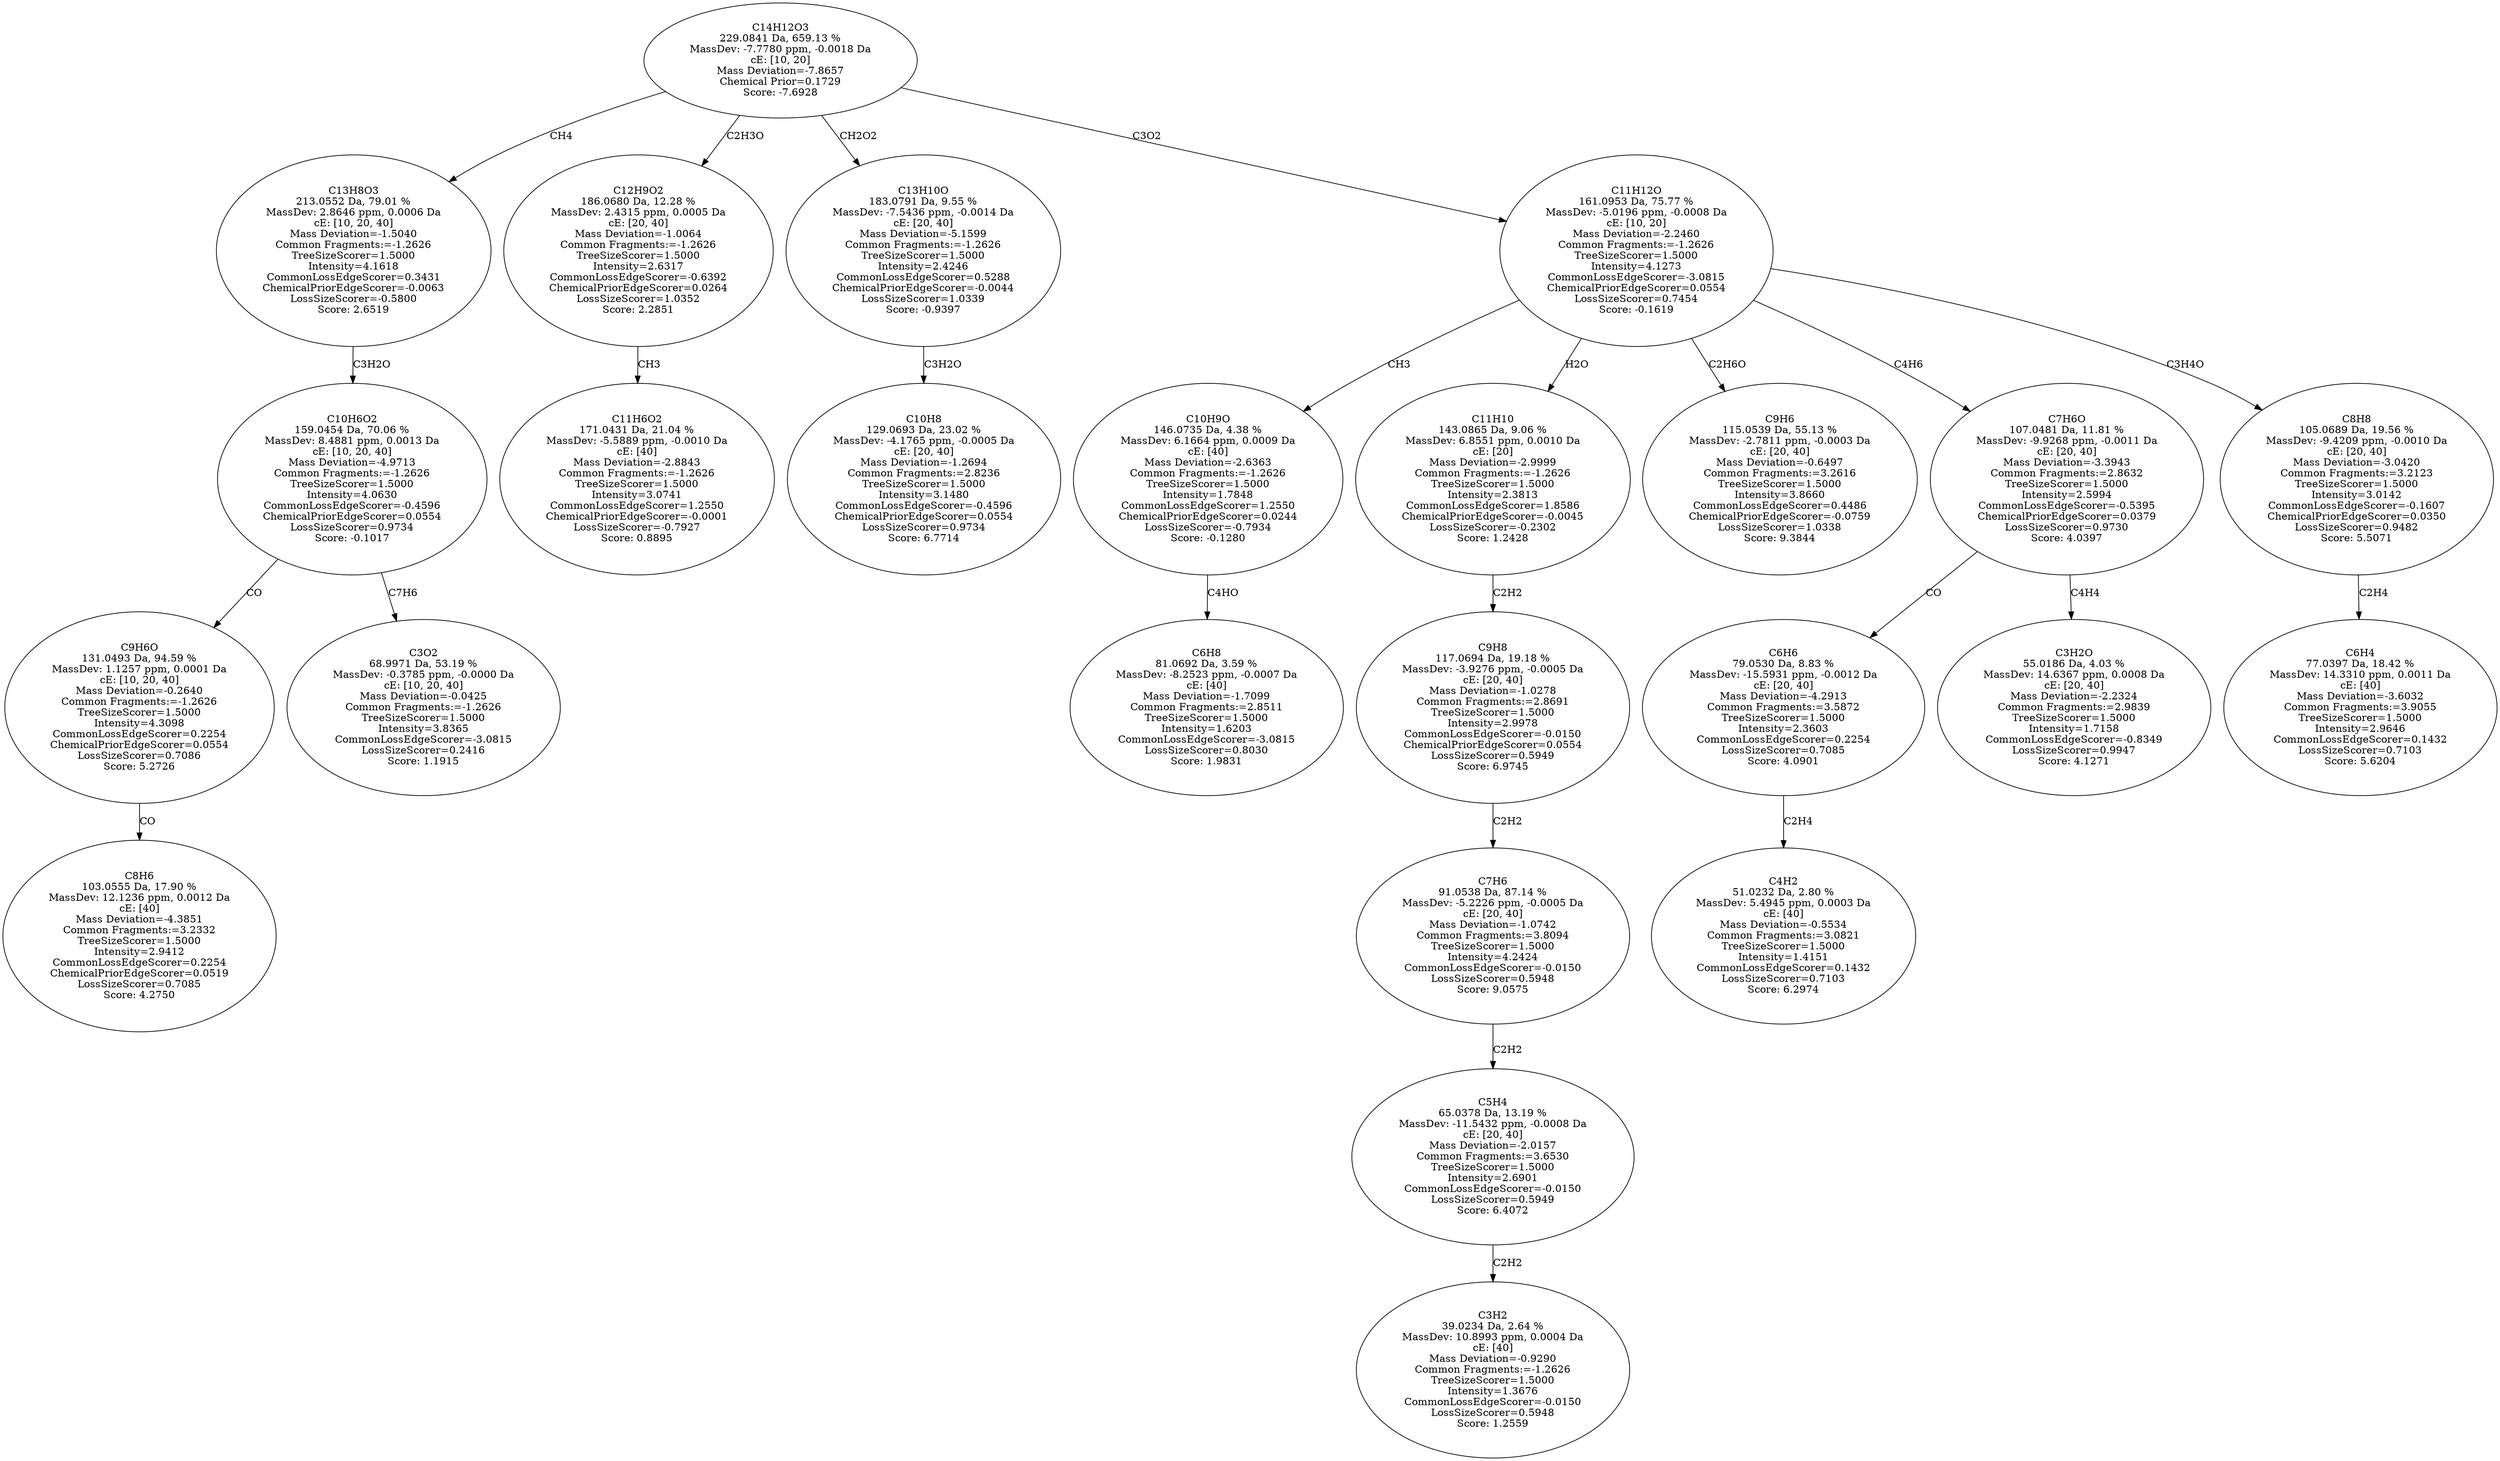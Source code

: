 strict digraph {
v1 [label="C8H6\n103.0555 Da, 17.90 %\nMassDev: 12.1236 ppm, 0.0012 Da\ncE: [40]\nMass Deviation=-4.3851\nCommon Fragments:=3.2332\nTreeSizeScorer=1.5000\nIntensity=2.9412\nCommonLossEdgeScorer=0.2254\nChemicalPriorEdgeScorer=0.0519\nLossSizeScorer=0.7085\nScore: 4.2750"];
v2 [label="C9H6O\n131.0493 Da, 94.59 %\nMassDev: 1.1257 ppm, 0.0001 Da\ncE: [10, 20, 40]\nMass Deviation=-0.2640\nCommon Fragments:=-1.2626\nTreeSizeScorer=1.5000\nIntensity=4.3098\nCommonLossEdgeScorer=0.2254\nChemicalPriorEdgeScorer=0.0554\nLossSizeScorer=0.7086\nScore: 5.2726"];
v3 [label="C3O2\n68.9971 Da, 53.19 %\nMassDev: -0.3785 ppm, -0.0000 Da\ncE: [10, 20, 40]\nMass Deviation=-0.0425\nCommon Fragments:=-1.2626\nTreeSizeScorer=1.5000\nIntensity=3.8365\nCommonLossEdgeScorer=-3.0815\nLossSizeScorer=0.2416\nScore: 1.1915"];
v4 [label="C10H6O2\n159.0454 Da, 70.06 %\nMassDev: 8.4881 ppm, 0.0013 Da\ncE: [10, 20, 40]\nMass Deviation=-4.9713\nCommon Fragments:=-1.2626\nTreeSizeScorer=1.5000\nIntensity=4.0630\nCommonLossEdgeScorer=-0.4596\nChemicalPriorEdgeScorer=0.0554\nLossSizeScorer=0.9734\nScore: -0.1017"];
v5 [label="C13H8O3\n213.0552 Da, 79.01 %\nMassDev: 2.8646 ppm, 0.0006 Da\ncE: [10, 20, 40]\nMass Deviation=-1.5040\nCommon Fragments:=-1.2626\nTreeSizeScorer=1.5000\nIntensity=4.1618\nCommonLossEdgeScorer=0.3431\nChemicalPriorEdgeScorer=-0.0063\nLossSizeScorer=-0.5800\nScore: 2.6519"];
v6 [label="C11H6O2\n171.0431 Da, 21.04 %\nMassDev: -5.5889 ppm, -0.0010 Da\ncE: [40]\nMass Deviation=-2.8843\nCommon Fragments:=-1.2626\nTreeSizeScorer=1.5000\nIntensity=3.0741\nCommonLossEdgeScorer=1.2550\nChemicalPriorEdgeScorer=-0.0001\nLossSizeScorer=-0.7927\nScore: 0.8895"];
v7 [label="C12H9O2\n186.0680 Da, 12.28 %\nMassDev: 2.4315 ppm, 0.0005 Da\ncE: [20, 40]\nMass Deviation=-1.0064\nCommon Fragments:=-1.2626\nTreeSizeScorer=1.5000\nIntensity=2.6317\nCommonLossEdgeScorer=-0.6392\nChemicalPriorEdgeScorer=0.0264\nLossSizeScorer=1.0352\nScore: 2.2851"];
v8 [label="C10H8\n129.0693 Da, 23.02 %\nMassDev: -4.1765 ppm, -0.0005 Da\ncE: [20, 40]\nMass Deviation=-1.2694\nCommon Fragments:=2.8236\nTreeSizeScorer=1.5000\nIntensity=3.1480\nCommonLossEdgeScorer=-0.4596\nChemicalPriorEdgeScorer=0.0554\nLossSizeScorer=0.9734\nScore: 6.7714"];
v9 [label="C13H10O\n183.0791 Da, 9.55 %\nMassDev: -7.5436 ppm, -0.0014 Da\ncE: [20, 40]\nMass Deviation=-5.1599\nCommon Fragments:=-1.2626\nTreeSizeScorer=1.5000\nIntensity=2.4246\nCommonLossEdgeScorer=0.5288\nChemicalPriorEdgeScorer=-0.0044\nLossSizeScorer=1.0339\nScore: -0.9397"];
v10 [label="C6H8\n81.0692 Da, 3.59 %\nMassDev: -8.2523 ppm, -0.0007 Da\ncE: [40]\nMass Deviation=-1.7099\nCommon Fragments:=2.8511\nTreeSizeScorer=1.5000\nIntensity=1.6203\nCommonLossEdgeScorer=-3.0815\nLossSizeScorer=0.8030\nScore: 1.9831"];
v11 [label="C10H9O\n146.0735 Da, 4.38 %\nMassDev: 6.1664 ppm, 0.0009 Da\ncE: [40]\nMass Deviation=-2.6363\nCommon Fragments:=-1.2626\nTreeSizeScorer=1.5000\nIntensity=1.7848\nCommonLossEdgeScorer=1.2550\nChemicalPriorEdgeScorer=0.0244\nLossSizeScorer=-0.7934\nScore: -0.1280"];
v12 [label="C3H2\n39.0234 Da, 2.64 %\nMassDev: 10.8993 ppm, 0.0004 Da\ncE: [40]\nMass Deviation=-0.9290\nCommon Fragments:=-1.2626\nTreeSizeScorer=1.5000\nIntensity=1.3676\nCommonLossEdgeScorer=-0.0150\nLossSizeScorer=0.5948\nScore: 1.2559"];
v13 [label="C5H4\n65.0378 Da, 13.19 %\nMassDev: -11.5432 ppm, -0.0008 Da\ncE: [20, 40]\nMass Deviation=-2.0157\nCommon Fragments:=3.6530\nTreeSizeScorer=1.5000\nIntensity=2.6901\nCommonLossEdgeScorer=-0.0150\nLossSizeScorer=0.5949\nScore: 6.4072"];
v14 [label="C7H6\n91.0538 Da, 87.14 %\nMassDev: -5.2226 ppm, -0.0005 Da\ncE: [20, 40]\nMass Deviation=-1.0742\nCommon Fragments:=3.8094\nTreeSizeScorer=1.5000\nIntensity=4.2424\nCommonLossEdgeScorer=-0.0150\nLossSizeScorer=0.5948\nScore: 9.0575"];
v15 [label="C9H8\n117.0694 Da, 19.18 %\nMassDev: -3.9276 ppm, -0.0005 Da\ncE: [20, 40]\nMass Deviation=-1.0278\nCommon Fragments:=2.8691\nTreeSizeScorer=1.5000\nIntensity=2.9978\nCommonLossEdgeScorer=-0.0150\nChemicalPriorEdgeScorer=0.0554\nLossSizeScorer=0.5949\nScore: 6.9745"];
v16 [label="C11H10\n143.0865 Da, 9.06 %\nMassDev: 6.8551 ppm, 0.0010 Da\ncE: [20]\nMass Deviation=-2.9999\nCommon Fragments:=-1.2626\nTreeSizeScorer=1.5000\nIntensity=2.3813\nCommonLossEdgeScorer=1.8586\nChemicalPriorEdgeScorer=-0.0045\nLossSizeScorer=-0.2302\nScore: 1.2428"];
v17 [label="C9H6\n115.0539 Da, 55.13 %\nMassDev: -2.7811 ppm, -0.0003 Da\ncE: [20, 40]\nMass Deviation=-0.6497\nCommon Fragments:=3.2616\nTreeSizeScorer=1.5000\nIntensity=3.8660\nCommonLossEdgeScorer=0.4486\nChemicalPriorEdgeScorer=-0.0759\nLossSizeScorer=1.0338\nScore: 9.3844"];
v18 [label="C4H2\n51.0232 Da, 2.80 %\nMassDev: 5.4945 ppm, 0.0003 Da\ncE: [40]\nMass Deviation=-0.5534\nCommon Fragments:=3.0821\nTreeSizeScorer=1.5000\nIntensity=1.4151\nCommonLossEdgeScorer=0.1432\nLossSizeScorer=0.7103\nScore: 6.2974"];
v19 [label="C6H6\n79.0530 Da, 8.83 %\nMassDev: -15.5931 ppm, -0.0012 Da\ncE: [20, 40]\nMass Deviation=-4.2913\nCommon Fragments:=3.5872\nTreeSizeScorer=1.5000\nIntensity=2.3603\nCommonLossEdgeScorer=0.2254\nLossSizeScorer=0.7085\nScore: 4.0901"];
v20 [label="C3H2O\n55.0186 Da, 4.03 %\nMassDev: 14.6367 ppm, 0.0008 Da\ncE: [20, 40]\nMass Deviation=-2.2324\nCommon Fragments:=2.9839\nTreeSizeScorer=1.5000\nIntensity=1.7158\nCommonLossEdgeScorer=-0.8349\nLossSizeScorer=0.9947\nScore: 4.1271"];
v21 [label="C7H6O\n107.0481 Da, 11.81 %\nMassDev: -9.9268 ppm, -0.0011 Da\ncE: [20, 40]\nMass Deviation=-3.3943\nCommon Fragments:=2.8632\nTreeSizeScorer=1.5000\nIntensity=2.5994\nCommonLossEdgeScorer=-0.5395\nChemicalPriorEdgeScorer=0.0379\nLossSizeScorer=0.9730\nScore: 4.0397"];
v22 [label="C6H4\n77.0397 Da, 18.42 %\nMassDev: 14.3310 ppm, 0.0011 Da\ncE: [40]\nMass Deviation=-3.6032\nCommon Fragments:=3.9055\nTreeSizeScorer=1.5000\nIntensity=2.9646\nCommonLossEdgeScorer=0.1432\nLossSizeScorer=0.7103\nScore: 5.6204"];
v23 [label="C8H8\n105.0689 Da, 19.56 %\nMassDev: -9.4209 ppm, -0.0010 Da\ncE: [20, 40]\nMass Deviation=-3.0420\nCommon Fragments:=3.2123\nTreeSizeScorer=1.5000\nIntensity=3.0142\nCommonLossEdgeScorer=-0.1607\nChemicalPriorEdgeScorer=0.0350\nLossSizeScorer=0.9482\nScore: 5.5071"];
v24 [label="C11H12O\n161.0953 Da, 75.77 %\nMassDev: -5.0196 ppm, -0.0008 Da\ncE: [10, 20]\nMass Deviation=-2.2460\nCommon Fragments:=-1.2626\nTreeSizeScorer=1.5000\nIntensity=4.1273\nCommonLossEdgeScorer=-3.0815\nChemicalPriorEdgeScorer=0.0554\nLossSizeScorer=0.7454\nScore: -0.1619"];
v25 [label="C14H12O3\n229.0841 Da, 659.13 %\nMassDev: -7.7780 ppm, -0.0018 Da\ncE: [10, 20]\nMass Deviation=-7.8657\nChemical Prior=0.1729\nScore: -7.6928"];
v2 -> v1 [label="CO"];
v4 -> v2 [label="CO"];
v4 -> v3 [label="C7H6"];
v5 -> v4 [label="C3H2O"];
v25 -> v5 [label="CH4"];
v7 -> v6 [label="CH3"];
v25 -> v7 [label="C2H3O"];
v9 -> v8 [label="C3H2O"];
v25 -> v9 [label="CH2O2"];
v11 -> v10 [label="C4HO"];
v24 -> v11 [label="CH3"];
v13 -> v12 [label="C2H2"];
v14 -> v13 [label="C2H2"];
v15 -> v14 [label="C2H2"];
v16 -> v15 [label="C2H2"];
v24 -> v16 [label="H2O"];
v24 -> v17 [label="C2H6O"];
v19 -> v18 [label="C2H4"];
v21 -> v19 [label="CO"];
v21 -> v20 [label="C4H4"];
v24 -> v21 [label="C4H6"];
v23 -> v22 [label="C2H4"];
v24 -> v23 [label="C3H4O"];
v25 -> v24 [label="C3O2"];
}